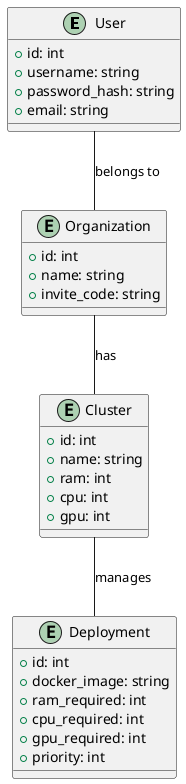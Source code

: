 @startuml

entity User {
    +id: int
    +username: string
    +password_hash: string
    +email: string
}

entity Organization {
    +id: int
    +name: string
    +invite_code: string
}

entity Cluster {
    +id: int
    +name: string
    +ram: int
    +cpu: int
    +gpu: int
}

entity Deployment {
    +id: int
    +docker_image: string
    +ram_required: int
    +cpu_required: int
    +gpu_required: int
    +priority: int
}

User -- Organization : "belongs to"
Organization -- Cluster : "has"
Cluster -- Deployment : "manages"

@enduml